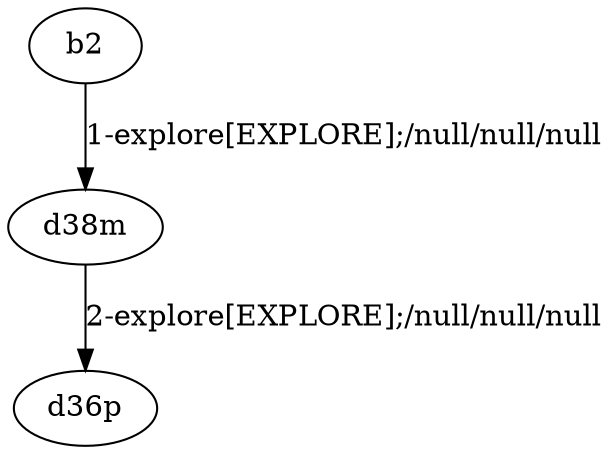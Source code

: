 # Total number of goals covered by this test: 1
# d38m --> d36p

digraph g {
"b2" -> "d38m" [label = "1-explore[EXPLORE];/null/null/null"];
"d38m" -> "d36p" [label = "2-explore[EXPLORE];/null/null/null"];
}